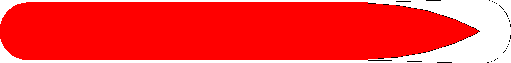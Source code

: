 import graph;
unitsize(1cm);

typedef pair offset_func(real);
typedef real thickness_func(real t);

guide get_line_contour(guide g, thickness_func d1, thickness_func d2) {
    offset_func offset_point(guide g, thickness_func d) {
        return new pair(real t) {
            return point(g, t) + d(t) * I * dir(g, t);
        };
    }

    guide p1 = graph(offset_point(g, d1), 0, 1, operator ..);
    guide p2 = graph(offset_point(g, d2), 1, 0, operator ..);
    guide con = p1 .. p2 .. cycle;
    return con;
};

guide g = (0, 0) .. {E}8E;

real th1(real t) {
    //return 0.25 - 0.25t;
    //return 0.5 * min(1, (1 - t) / (1 - 0.7));
    t = reltime(g, t);
    real s = 0.8;
    if (t < s) {
        return 0.425197;
    } else {
        return 0.425197 * -1 / ((1 - s) ^ 2) * (t - 1) * (t - (2s - 1));
    }
    //return Sin(360 * 4 * t) * 0.2 + 1;
}

real th2(real t) {
    return -th1(t);
}

guide get_flick_mask(guide g, real s = 0.75, int da0 = -30, int da1 = 30) {
    real t = 0.75;
    pair p0 = point(g, t);
    pair d0 = dir(g, t);
    pair n0 = p0 + d0 * I / 2;
    pair n1 = p0 - d0 * I / 2;
    pair p1 = point(g, 1);
    pair d1 = dir(g, 1);
    pair n2 = p1 + d1 * I * 1.1 / 2;
    pair n3 = p1 - d1 * I * 1.1 / 2;
    guide mask = n0{d0} .. {rotate(da0) * d1}p1{rotate(da1) * -d1} .. {-d0}n1{d0} .. {d1}n3 .. (p1 + d1 / 2) .. {-d1}n2 .. {-d0}cycle;

    return mask;
}

//guide c = get_line_contour(g, th1, th2);
//guide c = n0{d0} .. {rotate(-30) * d1}p1{rotate(30) * -d1} .. tension 2 .. {-d0}n1{d0} .. {d1}n3 .. (p1 + d1 / 2) .. {-d1}n2 .. n0 .. cycle;
guide c = get_flick_mask(g);
draw(g, currentpen + red + 1cm);
draw(c);
fill(c, currentpen + white);


